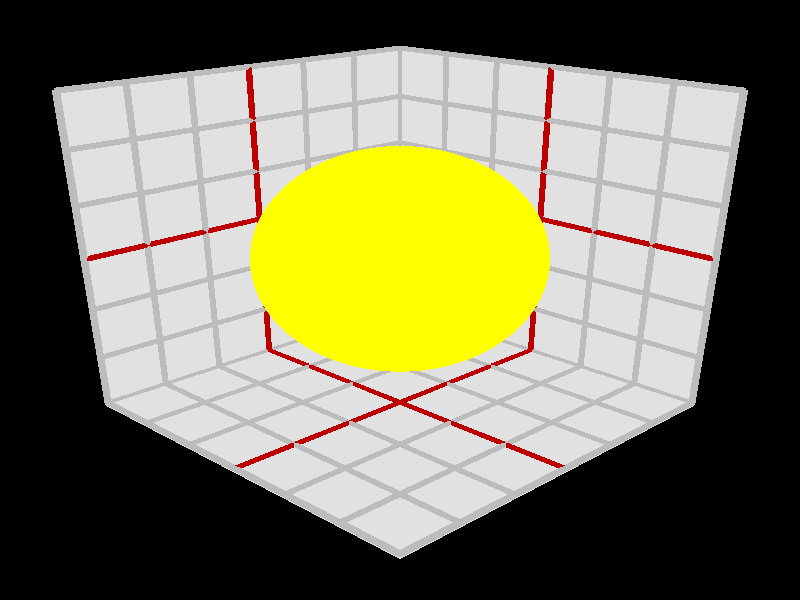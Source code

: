 //==========================================================================
// POV FILE: ./docs/src/sphere_basic.pov
// FRAME: 13
// CLOCK TIME: 13
//==========================================================================

#version 3.7

global_settings {
    ambient_light  <0.25, 0.25, 0.25>
}

union {
    box { // panelBottom
        <-3.1, -3, 3.1>, <3, -3.1, -3>
        texture { pigment { color <0.75, 0.75, 0.75> }}
    }
    box { // panelLeft
        <-3.1, 3, 3.1>, <-3, -3.1, -3>
        texture { pigment { color <0.75, 0.75, 0.75> }}
    }
    box { // panelRight
        <-3.1, 3, 3.1>, <3, -3.1, 3>
        texture { pigment { color <0.75, 0.75, 0.75> }}
    }
    cylinder { // leftMajorGridA-3
        <-3, -3, 3>, <-3, -3, -3>, 0.05
        texture { pigment { color <0.5, 0.5, 0.5> }}
    }
    cylinder { // leftMajorGridB-3
        <-3, -3, -3>, <-3, 3, -3>, 0.05
        texture { pigment { color <0.5, 0.5, 0.5> }}
    }
    cylinder { // rightMajorGridA-3
        <3, -3, 3>, <-3, -3, 3>, 0.05
        texture { pigment { color <0.5, 0.5, 0.5> }}
    }
    cylinder { // rightMajorGridB-3
        <-3, -3, 3>, <-3, 3, 3>, 0.05
        texture { pigment { color <0.5, 0.5, 0.5> }}
    }
    cylinder { // bottomMajorGridA-3
        <3, -3, -3>, <-3, -3, -3>, 0.05
        texture { pigment { color <0.5, 0.5, 0.5> }}
    }
    cylinder { // bottomMajorGridB-3
        <-3, -3, -3>, <-3, -3, 3>, 0.05
        texture { pigment { color <0.5, 0.5, 0.5> }}
    }
    cylinder { // leftMajorGridA-2
        <-3, -2, 3>, <-3, -2, -3>, 0.05
        texture { pigment { color <0.5, 0.5, 0.5> }}
    }
    cylinder { // leftMajorGridB-2
        <-3, -3, -2>, <-3, 3, -2>, 0.05
        texture { pigment { color <0.5, 0.5, 0.5> }}
    }
    cylinder { // rightMajorGridA-2
        <3, -2, 3>, <-3, -2, 3>, 0.05
        texture { pigment { color <0.5, 0.5, 0.5> }}
    }
    cylinder { // rightMajorGridB-2
        <-2, -3, 3>, <-2, 3, 3>, 0.05
        texture { pigment { color <0.5, 0.5, 0.5> }}
    }
    cylinder { // bottomMajorGridA-2
        <3, -3, -2>, <-3, -3, -2>, 0.05
        texture { pigment { color <0.5, 0.5, 0.5> }}
    }
    cylinder { // bottomMajorGridB-2
        <-2, -3, -3>, <-2, -3, 3>, 0.05
        texture { pigment { color <0.5, 0.5, 0.5> }}
    }
    cylinder { // leftMajorGridA-1
        <-3, -1, 3>, <-3, -1, -3>, 0.05
        texture { pigment { color <0.5, 0.5, 0.5> }}
    }
    cylinder { // leftMajorGridB-1
        <-3, -3, -1>, <-3, 3, -1>, 0.05
        texture { pigment { color <0.5, 0.5, 0.5> }}
    }
    cylinder { // rightMajorGridA-1
        <3, -1, 3>, <-3, -1, 3>, 0.05
        texture { pigment { color <0.5, 0.5, 0.5> }}
    }
    cylinder { // rightMajorGridB-1
        <-1, -3, 3>, <-1, 3, 3>, 0.05
        texture { pigment { color <0.5, 0.5, 0.5> }}
    }
    cylinder { // bottomMajorGridA-1
        <3, -3, -1>, <-3, -3, -1>, 0.05
        texture { pigment { color <0.5, 0.5, 0.5> }}
    }
    cylinder { // bottomMajorGridB-1
        <-1, -3, -3>, <-1, -3, 3>, 0.05
        texture { pigment { color <0.5, 0.5, 0.5> }}
    }
    cylinder { // leftMajorGridA0
        <-3, 0, 3>, <-3, 0, -3>, 0.05
        texture { pigment { color <0.5, 0.0, 0.0> }}
    }
    cylinder { // leftMajorGridB0
        <-3, -3, 0>, <-3, 3, 0>, 0.05
        texture { pigment { color <0.5, 0.0, 0.0> }}
    }
    cylinder { // rightMajorGridA0
        <3, 0, 3>, <-3, 0, 3>, 0.05
        texture { pigment { color <0.5, 0.0, 0.0> }}
    }
    cylinder { // rightMajorGridB0
        <0, -3, 3>, <0, 3, 3>, 0.05
        texture { pigment { color <0.5, 0.0, 0.0> }}
    }
    cylinder { // bottomMajorGridA0
        <3, -3, 0>, <-3, -3, 0>, 0.05
        texture { pigment { color <0.5, 0.0, 0.0> }}
    }
    cylinder { // bottomMajorGridB0
        <0, -3, -3>, <0, -3, 3>, 0.05
        texture { pigment { color <0.5, 0.0, 0.0> }}
    }
    cylinder { // leftMajorGridA1
        <-3, 1, 3>, <-3, 1, -3>, 0.05
        texture { pigment { color <0.5, 0.5, 0.5> }}
    }
    cylinder { // leftMajorGridB1
        <-3, -3, 1>, <-3, 3, 1>, 0.05
        texture { pigment { color <0.5, 0.5, 0.5> }}
    }
    cylinder { // rightMajorGridA1
        <3, 1, 3>, <-3, 1, 3>, 0.05
        texture { pigment { color <0.5, 0.5, 0.5> }}
    }
    cylinder { // rightMajorGridB1
        <1, -3, 3>, <1, 3, 3>, 0.05
        texture { pigment { color <0.5, 0.5, 0.5> }}
    }
    cylinder { // bottomMajorGridA1
        <3, -3, 1>, <-3, -3, 1>, 0.05
        texture { pigment { color <0.5, 0.5, 0.5> }}
    }
    cylinder { // bottomMajorGridB1
        <1, -3, -3>, <1, -3, 3>, 0.05
        texture { pigment { color <0.5, 0.5, 0.5> }}
    }
    cylinder { // leftMajorGridA2
        <-3, 2, 3>, <-3, 2, -3>, 0.05
        texture { pigment { color <0.5, 0.5, 0.5> }}
    }
    cylinder { // leftMajorGridB2
        <-3, -3, 2>, <-3, 3, 2>, 0.05
        texture { pigment { color <0.5, 0.5, 0.5> }}
    }
    cylinder { // rightMajorGridA2
        <3, 2, 3>, <-3, 2, 3>, 0.05
        texture { pigment { color <0.5, 0.5, 0.5> }}
    }
    cylinder { // rightMajorGridB2
        <2, -3, 3>, <2, 3, 3>, 0.05
        texture { pigment { color <0.5, 0.5, 0.5> }}
    }
    cylinder { // bottomMajorGridA2
        <3, -3, 2>, <-3, -3, 2>, 0.05
        texture { pigment { color <0.5, 0.5, 0.5> }}
    }
    cylinder { // bottomMajorGridB2
        <2, -3, -3>, <2, -3, 3>, 0.05
        texture { pigment { color <0.5, 0.5, 0.5> }}
    }
    cylinder { // leftMajorGridA3
        <-3, 3, 3>, <-3, 3, -3>, 0.05
        texture { pigment { color <0.5, 0.5, 0.5> }}
    }
    cylinder { // leftMajorGridB3
        <-3, -3, 3>, <-3, 3, 3>, 0.05
        texture { pigment { color <0.5, 0.5, 0.5> }}
    }
    cylinder { // rightMajorGridA3
        <3, 3, 3>, <-3, 3, 3>, 0.05
        texture { pigment { color <0.5, 0.5, 0.5> }}
    }
    cylinder { // rightMajorGridB3
        <3, -3, 3>, <3, 3, 3>, 0.05
        texture { pigment { color <0.5, 0.5, 0.5> }}
    }
    cylinder { // bottomMajorGridA3
        <3, -3, 3>, <-3, -3, 3>, 0.05
        texture { pigment { color <0.5, 0.5, 0.5> }}
    }
    cylinder { // bottomMajorGridB3
        <3, -3, -3>, <3, -3, 3>, 0.05
        texture { pigment { color <0.5, 0.5, 0.5> }}
    }
    light_source { // light
        <4.5, 4.5, -4.5>, rgb <1.5, 1.5, 1.5>
    }
    split_union off
}

camera {
    perspective
    location <10.2, 6, -10.2>
    right <1, 0.05, 0>
    angle 38
    look_at <0, -0.8, 0>
}

sphere {
    <0, 0, 0>, 2
    texture { pigment { color <1, 1, 0> }}
}